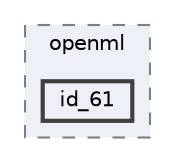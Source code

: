 digraph "/home/jam/Research/IRES-2025/dev/src/llm-scripts/testing/hypothesis-testing/hyp-env/lib/python3.12/site-packages/sklearn/datasets/tests/data/openml/id_61"
{
 // LATEX_PDF_SIZE
  bgcolor="transparent";
  edge [fontname=Helvetica,fontsize=10,labelfontname=Helvetica,labelfontsize=10];
  node [fontname=Helvetica,fontsize=10,shape=box,height=0.2,width=0.4];
  compound=true
  subgraph clusterdir_fd5435ca4a10584953523d8a0f6fa2a9 {
    graph [ bgcolor="#edf0f7", pencolor="grey50", label="openml", fontname=Helvetica,fontsize=10 style="filled,dashed", URL="dir_fd5435ca4a10584953523d8a0f6fa2a9.html",tooltip=""]
  dir_92e0c11b9b2abe78ed96e829a3d96a78 [label="id_61", fillcolor="#edf0f7", color="grey25", style="filled,bold", URL="dir_92e0c11b9b2abe78ed96e829a3d96a78.html",tooltip=""];
  }
}
